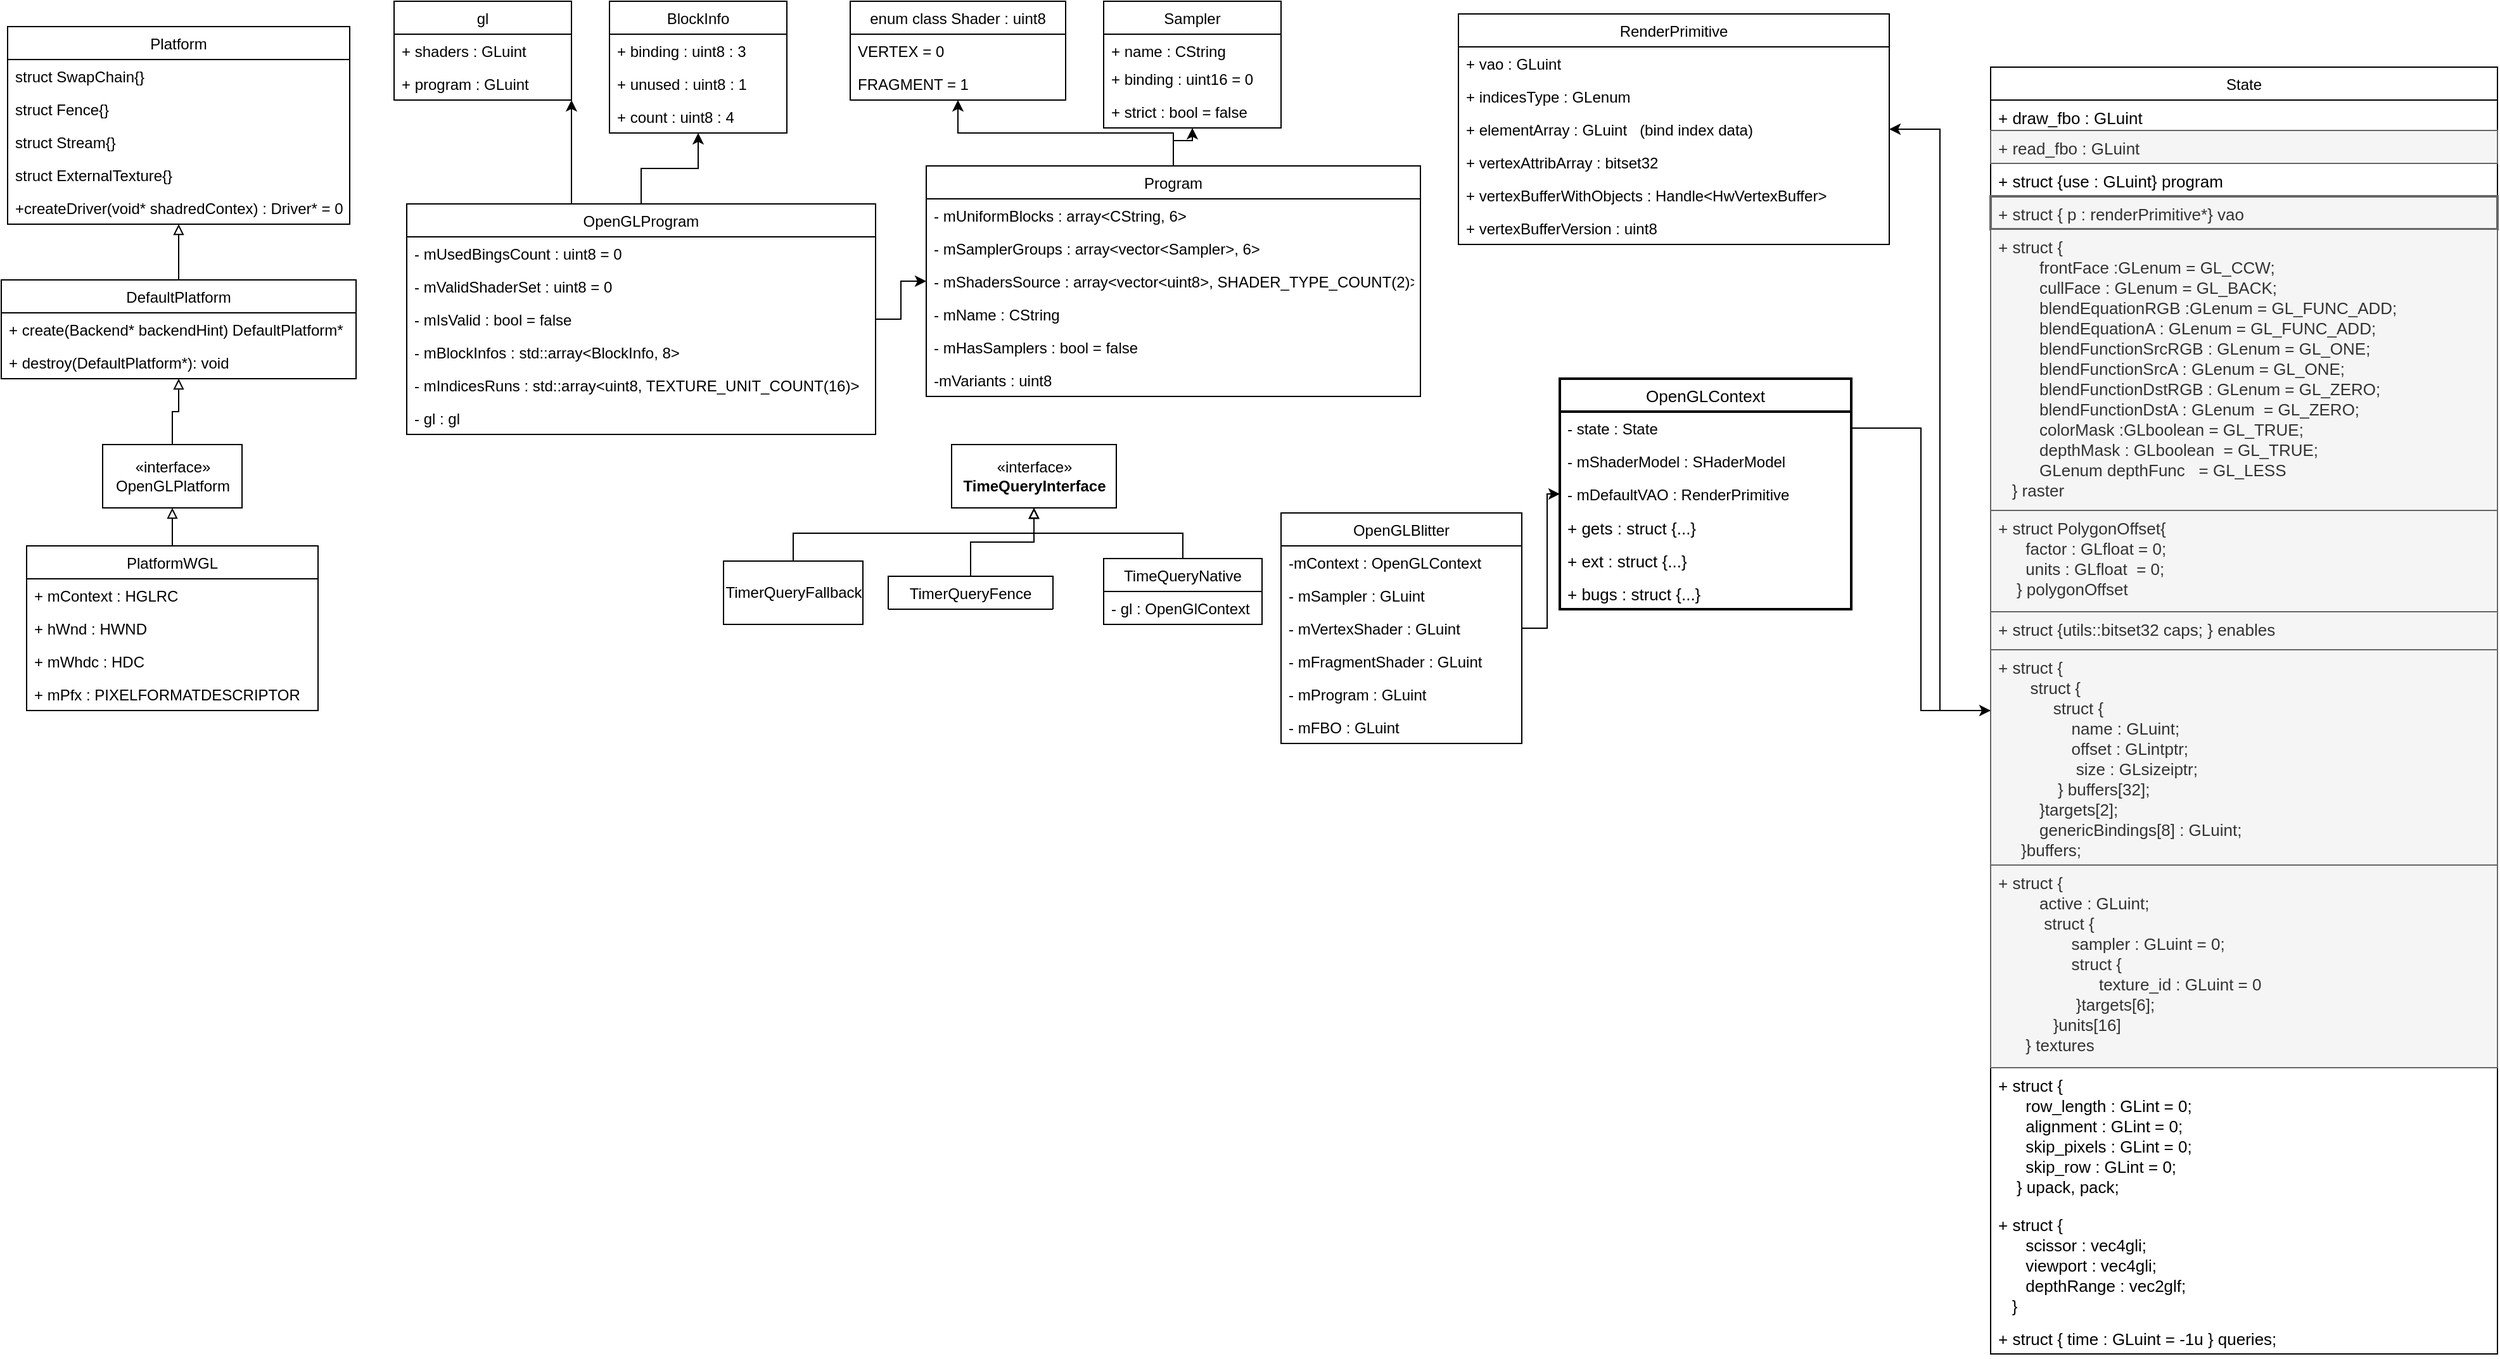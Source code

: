 <mxfile version="14.6.13" type="device"><diagram id="fX4jwfCCRDeup5B1McxO" name="第 1 页"><mxGraphModel dx="1196" dy="806" grid="1" gridSize="10" guides="1" tooltips="1" connect="1" arrows="1" fold="1" page="1" pageScale="1" pageWidth="1169" pageHeight="1654" math="0" shadow="0"><root><mxCell id="0"/><mxCell id="1" parent="0"/><mxCell id="PPBQxOH440pyN9JQNoUW-1" value="Platform" style="swimlane;fontStyle=0;childLayout=stackLayout;horizontal=1;startSize=26;fillColor=none;horizontalStack=0;resizeParent=1;resizeParentMax=0;resizeLast=0;collapsible=1;marginBottom=0;" parent="1" vertex="1"><mxGeometry x="35" y="30" width="270" height="156" as="geometry"/></mxCell><mxCell id="PPBQxOH440pyN9JQNoUW-2" value="struct SwapChain{}" style="text;strokeColor=none;fillColor=none;align=left;verticalAlign=top;spacingLeft=4;spacingRight=4;overflow=hidden;rotatable=0;points=[[0,0.5],[1,0.5]];portConstraint=eastwest;" parent="PPBQxOH440pyN9JQNoUW-1" vertex="1"><mxGeometry y="26" width="270" height="26" as="geometry"/></mxCell><mxCell id="PPBQxOH440pyN9JQNoUW-3" value="struct Fence{}" style="text;strokeColor=none;fillColor=none;align=left;verticalAlign=top;spacingLeft=4;spacingRight=4;overflow=hidden;rotatable=0;points=[[0,0.5],[1,0.5]];portConstraint=eastwest;" parent="PPBQxOH440pyN9JQNoUW-1" vertex="1"><mxGeometry y="52" width="270" height="26" as="geometry"/></mxCell><mxCell id="PPBQxOH440pyN9JQNoUW-4" value="struct Stream{}" style="text;strokeColor=none;fillColor=none;align=left;verticalAlign=top;spacingLeft=4;spacingRight=4;overflow=hidden;rotatable=0;points=[[0,0.5],[1,0.5]];portConstraint=eastwest;" parent="PPBQxOH440pyN9JQNoUW-1" vertex="1"><mxGeometry y="78" width="270" height="26" as="geometry"/></mxCell><mxCell id="PPBQxOH440pyN9JQNoUW-5" value="struct ExternalTexture{}" style="text;strokeColor=none;fillColor=none;align=left;verticalAlign=top;spacingLeft=4;spacingRight=4;overflow=hidden;rotatable=0;points=[[0,0.5],[1,0.5]];portConstraint=eastwest;" parent="PPBQxOH440pyN9JQNoUW-1" vertex="1"><mxGeometry y="104" width="270" height="26" as="geometry"/></mxCell><mxCell id="PPBQxOH440pyN9JQNoUW-13" value="+createDriver(void* shadredContex) : Driver* = 0" style="text;strokeColor=none;fillColor=none;align=left;verticalAlign=top;spacingLeft=4;spacingRight=4;overflow=hidden;rotatable=0;points=[[0,0.5],[1,0.5]];portConstraint=eastwest;" parent="PPBQxOH440pyN9JQNoUW-1" vertex="1"><mxGeometry y="130" width="270" height="26" as="geometry"/></mxCell><mxCell id="PPBQxOH440pyN9JQNoUW-11" style="edgeStyle=orthogonalEdgeStyle;rounded=0;orthogonalLoop=1;jettySize=auto;html=1;endArrow=block;endFill=0;" parent="1" source="PPBQxOH440pyN9JQNoUW-7" target="PPBQxOH440pyN9JQNoUW-1" edge="1"><mxGeometry relative="1" as="geometry"/></mxCell><mxCell id="PPBQxOH440pyN9JQNoUW-7" value="DefaultPlatform" style="swimlane;fontStyle=0;childLayout=stackLayout;horizontal=1;startSize=26;fillColor=none;horizontalStack=0;resizeParent=1;resizeParentMax=0;resizeLast=0;collapsible=1;marginBottom=0;" parent="1" vertex="1"><mxGeometry x="30" y="230" width="280" height="78" as="geometry"/></mxCell><mxCell id="PPBQxOH440pyN9JQNoUW-9" value="+ create(Backend* backendHint) DefaultPlatform*" style="text;strokeColor=none;fillColor=none;align=left;verticalAlign=top;spacingLeft=4;spacingRight=4;overflow=hidden;rotatable=0;points=[[0,0.5],[1,0.5]];portConstraint=eastwest;" parent="PPBQxOH440pyN9JQNoUW-7" vertex="1"><mxGeometry y="26" width="280" height="26" as="geometry"/></mxCell><mxCell id="PPBQxOH440pyN9JQNoUW-10" value="+ destroy(DefaultPlatform*): void" style="text;strokeColor=none;fillColor=none;align=left;verticalAlign=top;spacingLeft=4;spacingRight=4;overflow=hidden;rotatable=0;points=[[0,0.5],[1,0.5]];portConstraint=eastwest;" parent="PPBQxOH440pyN9JQNoUW-7" vertex="1"><mxGeometry y="52" width="280" height="26" as="geometry"/></mxCell><mxCell id="PPBQxOH440pyN9JQNoUW-19" style="edgeStyle=orthogonalEdgeStyle;rounded=0;orthogonalLoop=1;jettySize=auto;html=1;endArrow=block;endFill=0;" parent="1" source="PPBQxOH440pyN9JQNoUW-18" target="PPBQxOH440pyN9JQNoUW-7" edge="1"><mxGeometry relative="1" as="geometry"/></mxCell><mxCell id="PPBQxOH440pyN9JQNoUW-18" value="«interface»&lt;br&gt;OpenGLPlatform" style="html=1;" parent="1" vertex="1"><mxGeometry x="110" y="360" width="110" height="50" as="geometry"/></mxCell><mxCell id="PPBQxOH440pyN9JQNoUW-24" value="" style="edgeStyle=orthogonalEdgeStyle;rounded=0;orthogonalLoop=1;jettySize=auto;html=1;endArrow=block;endFill=0;" parent="1" source="PPBQxOH440pyN9JQNoUW-20" target="PPBQxOH440pyN9JQNoUW-18" edge="1"><mxGeometry relative="1" as="geometry"/></mxCell><mxCell id="PPBQxOH440pyN9JQNoUW-20" value="PlatformWGL" style="swimlane;fontStyle=0;childLayout=stackLayout;horizontal=1;startSize=26;fillColor=none;horizontalStack=0;resizeParent=1;resizeParentMax=0;resizeLast=0;collapsible=1;marginBottom=0;" parent="1" vertex="1"><mxGeometry x="50" y="440" width="230" height="130" as="geometry"/></mxCell><mxCell id="PPBQxOH440pyN9JQNoUW-21" value="+ mContext : HGLRC" style="text;strokeColor=none;fillColor=none;align=left;verticalAlign=top;spacingLeft=4;spacingRight=4;overflow=hidden;rotatable=0;points=[[0,0.5],[1,0.5]];portConstraint=eastwest;" parent="PPBQxOH440pyN9JQNoUW-20" vertex="1"><mxGeometry y="26" width="230" height="26" as="geometry"/></mxCell><mxCell id="PPBQxOH440pyN9JQNoUW-22" value="+ hWnd : HWND" style="text;strokeColor=none;fillColor=none;align=left;verticalAlign=top;spacingLeft=4;spacingRight=4;overflow=hidden;rotatable=0;points=[[0,0.5],[1,0.5]];portConstraint=eastwest;" parent="PPBQxOH440pyN9JQNoUW-20" vertex="1"><mxGeometry y="52" width="230" height="26" as="geometry"/></mxCell><mxCell id="PPBQxOH440pyN9JQNoUW-23" value="+ mWhdc : HDC" style="text;strokeColor=none;fillColor=none;align=left;verticalAlign=top;spacingLeft=4;spacingRight=4;overflow=hidden;rotatable=0;points=[[0,0.5],[1,0.5]];portConstraint=eastwest;" parent="PPBQxOH440pyN9JQNoUW-20" vertex="1"><mxGeometry y="78" width="230" height="26" as="geometry"/></mxCell><mxCell id="PPBQxOH440pyN9JQNoUW-25" value="+ mPfx : PIXELFORMATDESCRIPTOR" style="text;strokeColor=none;fillColor=none;align=left;verticalAlign=top;spacingLeft=4;spacingRight=4;overflow=hidden;rotatable=0;points=[[0,0.5],[1,0.5]];portConstraint=eastwest;" parent="PPBQxOH440pyN9JQNoUW-20" vertex="1"><mxGeometry y="104" width="230" height="26" as="geometry"/></mxCell><mxCell id="508LZlIP3bsUz4SIApg6-21" style="edgeStyle=orthogonalEdgeStyle;rounded=0;orthogonalLoop=1;jettySize=auto;html=1;" parent="1" source="508LZlIP3bsUz4SIApg6-1" target="508LZlIP3bsUz4SIApg6-6" edge="1"><mxGeometry relative="1" as="geometry"><Array as="points"><mxPoint x="440" y="179"/><mxPoint x="410" y="179"/></Array></mxGeometry></mxCell><mxCell id="508LZlIP3bsUz4SIApg6-22" style="edgeStyle=orthogonalEdgeStyle;rounded=0;orthogonalLoop=1;jettySize=auto;html=1;" parent="1" source="508LZlIP3bsUz4SIApg6-1" target="508LZlIP3bsUz4SIApg6-14" edge="1"><mxGeometry relative="1" as="geometry"/></mxCell><mxCell id="508LZlIP3bsUz4SIApg6-40" style="edgeStyle=orthogonalEdgeStyle;rounded=0;orthogonalLoop=1;jettySize=auto;html=1;" parent="1" source="508LZlIP3bsUz4SIApg6-1" target="508LZlIP3bsUz4SIApg6-27" edge="1"><mxGeometry relative="1" as="geometry"/></mxCell><mxCell id="508LZlIP3bsUz4SIApg6-1" value="OpenGLProgram" style="swimlane;fontStyle=0;childLayout=stackLayout;horizontal=1;startSize=26;fillColor=none;horizontalStack=0;resizeParent=1;resizeParentMax=0;resizeLast=0;collapsible=1;marginBottom=0;" parent="1" vertex="1"><mxGeometry x="350" y="170" width="370" height="182" as="geometry"/></mxCell><mxCell id="508LZlIP3bsUz4SIApg6-2" value="- mUsedBingsCount : uint8 = 0" style="text;strokeColor=none;fillColor=none;align=left;verticalAlign=top;spacingLeft=4;spacingRight=4;overflow=hidden;rotatable=0;points=[[0,0.5],[1,0.5]];portConstraint=eastwest;" parent="508LZlIP3bsUz4SIApg6-1" vertex="1"><mxGeometry y="26" width="370" height="26" as="geometry"/></mxCell><mxCell id="508LZlIP3bsUz4SIApg6-3" value="- mValidShaderSet : uint8 = 0" style="text;strokeColor=none;fillColor=none;align=left;verticalAlign=top;spacingLeft=4;spacingRight=4;overflow=hidden;rotatable=0;points=[[0,0.5],[1,0.5]];portConstraint=eastwest;" parent="508LZlIP3bsUz4SIApg6-1" vertex="1"><mxGeometry y="52" width="370" height="26" as="geometry"/></mxCell><mxCell id="508LZlIP3bsUz4SIApg6-4" value="- mIsValid : bool = false" style="text;strokeColor=none;fillColor=none;align=left;verticalAlign=top;spacingLeft=4;spacingRight=4;overflow=hidden;rotatable=0;points=[[0,0.5],[1,0.5]];portConstraint=eastwest;" parent="508LZlIP3bsUz4SIApg6-1" vertex="1"><mxGeometry y="78" width="370" height="26" as="geometry"/></mxCell><mxCell id="508LZlIP3bsUz4SIApg6-18" value="- mBlockInfos : std::array&lt;BlockInfo, 8&gt; " style="text;strokeColor=none;fillColor=none;align=left;verticalAlign=top;spacingLeft=4;spacingRight=4;overflow=hidden;rotatable=0;points=[[0,0.5],[1,0.5]];portConstraint=eastwest;" parent="508LZlIP3bsUz4SIApg6-1" vertex="1"><mxGeometry y="104" width="370" height="26" as="geometry"/></mxCell><mxCell id="508LZlIP3bsUz4SIApg6-19" value="- mIndicesRuns : std::array&lt;uint8, TEXTURE_UNIT_COUNT(16)&gt;" style="text;strokeColor=none;fillColor=none;align=left;verticalAlign=top;spacingLeft=4;spacingRight=4;overflow=hidden;rotatable=0;points=[[0,0.5],[1,0.5]];portConstraint=eastwest;" parent="508LZlIP3bsUz4SIApg6-1" vertex="1"><mxGeometry y="130" width="370" height="26" as="geometry"/></mxCell><mxCell id="508LZlIP3bsUz4SIApg6-20" value="- gl : gl" style="text;strokeColor=none;fillColor=none;align=left;verticalAlign=top;spacingLeft=4;spacingRight=4;overflow=hidden;rotatable=0;points=[[0,0.5],[1,0.5]];portConstraint=eastwest;" parent="508LZlIP3bsUz4SIApg6-1" vertex="1"><mxGeometry y="156" width="370" height="26" as="geometry"/></mxCell><mxCell id="508LZlIP3bsUz4SIApg6-6" value="gl" style="swimlane;fontStyle=0;childLayout=stackLayout;horizontal=1;startSize=26;fillColor=none;horizontalStack=0;resizeParent=1;resizeParentMax=0;resizeLast=0;collapsible=1;marginBottom=0;" parent="1" vertex="1"><mxGeometry x="340" y="10" width="140" height="78" as="geometry"/></mxCell><mxCell id="508LZlIP3bsUz4SIApg6-7" value="+ shaders : GLuint" style="text;strokeColor=none;fillColor=none;align=left;verticalAlign=top;spacingLeft=4;spacingRight=4;overflow=hidden;rotatable=0;points=[[0,0.5],[1,0.5]];portConstraint=eastwest;" parent="508LZlIP3bsUz4SIApg6-6" vertex="1"><mxGeometry y="26" width="140" height="26" as="geometry"/></mxCell><mxCell id="508LZlIP3bsUz4SIApg6-8" value="+ program : GLuint" style="text;strokeColor=none;fillColor=none;align=left;verticalAlign=top;spacingLeft=4;spacingRight=4;overflow=hidden;rotatable=0;points=[[0,0.5],[1,0.5]];portConstraint=eastwest;" parent="508LZlIP3bsUz4SIApg6-6" vertex="1"><mxGeometry y="52" width="140" height="26" as="geometry"/></mxCell><mxCell id="508LZlIP3bsUz4SIApg6-14" value="BlockInfo" style="swimlane;fontStyle=0;childLayout=stackLayout;horizontal=1;startSize=26;fillColor=none;horizontalStack=0;resizeParent=1;resizeParentMax=0;resizeLast=0;collapsible=1;marginBottom=0;" parent="1" vertex="1"><mxGeometry x="510" y="10" width="140" height="104" as="geometry"/></mxCell><mxCell id="508LZlIP3bsUz4SIApg6-15" value="+ binding : uint8 : 3" style="text;strokeColor=none;fillColor=none;align=left;verticalAlign=top;spacingLeft=4;spacingRight=4;overflow=hidden;rotatable=0;points=[[0,0.5],[1,0.5]];portConstraint=eastwest;" parent="508LZlIP3bsUz4SIApg6-14" vertex="1"><mxGeometry y="26" width="140" height="26" as="geometry"/></mxCell><mxCell id="508LZlIP3bsUz4SIApg6-16" value="+ unused : uint8 : 1" style="text;strokeColor=none;fillColor=none;align=left;verticalAlign=top;spacingLeft=4;spacingRight=4;overflow=hidden;rotatable=0;points=[[0,0.5],[1,0.5]];portConstraint=eastwest;" parent="508LZlIP3bsUz4SIApg6-14" vertex="1"><mxGeometry y="52" width="140" height="26" as="geometry"/></mxCell><mxCell id="508LZlIP3bsUz4SIApg6-17" value="+ count : uint8 : 4" style="text;strokeColor=none;fillColor=none;align=left;verticalAlign=top;spacingLeft=4;spacingRight=4;overflow=hidden;rotatable=0;points=[[0,0.5],[1,0.5]];portConstraint=eastwest;" parent="508LZlIP3bsUz4SIApg6-14" vertex="1"><mxGeometry y="78" width="140" height="26" as="geometry"/></mxCell><mxCell id="508LZlIP3bsUz4SIApg6-23" value="Sampler" style="swimlane;fontStyle=0;childLayout=stackLayout;horizontal=1;startSize=26;fillColor=none;horizontalStack=0;resizeParent=1;resizeParentMax=0;resizeLast=0;collapsible=1;marginBottom=0;" parent="1" vertex="1"><mxGeometry x="900" y="10" width="140" height="100" as="geometry"/></mxCell><mxCell id="508LZlIP3bsUz4SIApg6-24" value="+ name : CString" style="text;strokeColor=none;fillColor=none;align=left;verticalAlign=top;spacingLeft=4;spacingRight=4;overflow=hidden;rotatable=0;points=[[0,0.5],[1,0.5]];portConstraint=eastwest;" parent="508LZlIP3bsUz4SIApg6-23" vertex="1"><mxGeometry y="26" width="140" height="22" as="geometry"/></mxCell><mxCell id="508LZlIP3bsUz4SIApg6-25" value="+ binding : uint16 = 0" style="text;strokeColor=none;fillColor=none;align=left;verticalAlign=top;spacingLeft=4;spacingRight=4;overflow=hidden;rotatable=0;points=[[0,0.5],[1,0.5]];portConstraint=eastwest;" parent="508LZlIP3bsUz4SIApg6-23" vertex="1"><mxGeometry y="48" width="140" height="26" as="geometry"/></mxCell><mxCell id="508LZlIP3bsUz4SIApg6-26" value="+ strict : bool = false" style="text;strokeColor=none;fillColor=none;align=left;verticalAlign=top;spacingLeft=4;spacingRight=4;overflow=hidden;rotatable=0;points=[[0,0.5],[1,0.5]];portConstraint=eastwest;" parent="508LZlIP3bsUz4SIApg6-23" vertex="1"><mxGeometry y="74" width="140" height="26" as="geometry"/></mxCell><mxCell id="508LZlIP3bsUz4SIApg6-35" style="edgeStyle=orthogonalEdgeStyle;rounded=0;orthogonalLoop=1;jettySize=auto;html=1;" parent="1" source="508LZlIP3bsUz4SIApg6-27" target="508LZlIP3bsUz4SIApg6-31" edge="1"><mxGeometry relative="1" as="geometry"/></mxCell><mxCell id="508LZlIP3bsUz4SIApg6-36" style="edgeStyle=orthogonalEdgeStyle;rounded=0;orthogonalLoop=1;jettySize=auto;html=1;" parent="1" source="508LZlIP3bsUz4SIApg6-27" target="508LZlIP3bsUz4SIApg6-23" edge="1"><mxGeometry relative="1" as="geometry"/></mxCell><mxCell id="508LZlIP3bsUz4SIApg6-27" value="Program" style="swimlane;fontStyle=0;childLayout=stackLayout;horizontal=1;startSize=26;fillColor=none;horizontalStack=0;resizeParent=1;resizeParentMax=0;resizeLast=0;collapsible=1;marginBottom=0;" parent="1" vertex="1"><mxGeometry x="760" y="140" width="390" height="182" as="geometry"/></mxCell><mxCell id="508LZlIP3bsUz4SIApg6-28" value="- mUniformBlocks : array&lt;CString, 6&gt;" style="text;strokeColor=none;fillColor=none;align=left;verticalAlign=top;spacingLeft=4;spacingRight=4;overflow=hidden;rotatable=0;points=[[0,0.5],[1,0.5]];portConstraint=eastwest;" parent="508LZlIP3bsUz4SIApg6-27" vertex="1"><mxGeometry y="26" width="390" height="26" as="geometry"/></mxCell><mxCell id="508LZlIP3bsUz4SIApg6-29" value="- mSamplerGroups : array&lt;vector&lt;Sampler&gt;, 6&gt;" style="text;strokeColor=none;fillColor=none;align=left;verticalAlign=top;spacingLeft=4;spacingRight=4;overflow=hidden;rotatable=0;points=[[0,0.5],[1,0.5]];portConstraint=eastwest;" parent="508LZlIP3bsUz4SIApg6-27" vertex="1"><mxGeometry y="52" width="390" height="26" as="geometry"/></mxCell><mxCell id="508LZlIP3bsUz4SIApg6-30" value="- mShadersSource : array&lt;vector&lt;uint8&gt;, SHADER_TYPE_COUNT(2)&gt;" style="text;strokeColor=none;fillColor=none;align=left;verticalAlign=top;spacingLeft=4;spacingRight=4;overflow=hidden;rotatable=0;points=[[0,0.5],[1,0.5]];portConstraint=eastwest;" parent="508LZlIP3bsUz4SIApg6-27" vertex="1"><mxGeometry y="78" width="390" height="26" as="geometry"/></mxCell><mxCell id="508LZlIP3bsUz4SIApg6-37" value="- mName : CString" style="text;strokeColor=none;fillColor=none;align=left;verticalAlign=top;spacingLeft=4;spacingRight=4;overflow=hidden;rotatable=0;points=[[0,0.5],[1,0.5]];portConstraint=eastwest;" parent="508LZlIP3bsUz4SIApg6-27" vertex="1"><mxGeometry y="104" width="390" height="26" as="geometry"/></mxCell><mxCell id="508LZlIP3bsUz4SIApg6-39" value="- mHasSamplers : bool = false" style="text;strokeColor=none;fillColor=none;align=left;verticalAlign=top;spacingLeft=4;spacingRight=4;overflow=hidden;rotatable=0;points=[[0,0.5],[1,0.5]];portConstraint=eastwest;" parent="508LZlIP3bsUz4SIApg6-27" vertex="1"><mxGeometry y="130" width="390" height="26" as="geometry"/></mxCell><mxCell id="508LZlIP3bsUz4SIApg6-38" value="-mVariants : uint8" style="text;strokeColor=none;fillColor=none;align=left;verticalAlign=top;spacingLeft=4;spacingRight=4;overflow=hidden;rotatable=0;points=[[0,0.5],[1,0.5]];portConstraint=eastwest;" parent="508LZlIP3bsUz4SIApg6-27" vertex="1"><mxGeometry y="156" width="390" height="26" as="geometry"/></mxCell><mxCell id="508LZlIP3bsUz4SIApg6-31" value="enum class Shader : uint8" style="swimlane;fontStyle=0;childLayout=stackLayout;horizontal=1;startSize=26;fillColor=none;horizontalStack=0;resizeParent=1;resizeParentMax=0;resizeLast=0;collapsible=1;marginBottom=0;" parent="1" vertex="1"><mxGeometry x="700" y="10" width="170" height="78" as="geometry"/></mxCell><mxCell id="508LZlIP3bsUz4SIApg6-32" value="VERTEX = 0" style="text;strokeColor=none;fillColor=none;align=left;verticalAlign=top;spacingLeft=4;spacingRight=4;overflow=hidden;rotatable=0;points=[[0,0.5],[1,0.5]];portConstraint=eastwest;" parent="508LZlIP3bsUz4SIApg6-31" vertex="1"><mxGeometry y="26" width="170" height="26" as="geometry"/></mxCell><mxCell id="508LZlIP3bsUz4SIApg6-33" value="FRAGMENT = 1" style="text;strokeColor=none;fillColor=none;align=left;verticalAlign=top;spacingLeft=4;spacingRight=4;overflow=hidden;rotatable=0;points=[[0,0.5],[1,0.5]];portConstraint=eastwest;" parent="508LZlIP3bsUz4SIApg6-31" vertex="1"><mxGeometry y="52" width="170" height="26" as="geometry"/></mxCell><mxCell id="508LZlIP3bsUz4SIApg6-41" value="RenderPrimitive" style="swimlane;fontStyle=0;childLayout=stackLayout;horizontal=1;startSize=26;fillColor=none;horizontalStack=0;resizeParent=1;resizeParentMax=0;resizeLast=0;collapsible=1;marginBottom=0;" parent="1" vertex="1"><mxGeometry x="1180" y="20" width="340" height="182" as="geometry"/></mxCell><mxCell id="508LZlIP3bsUz4SIApg6-42" value="+ vao : GLuint" style="text;strokeColor=none;fillColor=none;align=left;verticalAlign=top;spacingLeft=4;spacingRight=4;overflow=hidden;rotatable=0;points=[[0,0.5],[1,0.5]];portConstraint=eastwest;" parent="508LZlIP3bsUz4SIApg6-41" vertex="1"><mxGeometry y="26" width="340" height="26" as="geometry"/></mxCell><mxCell id="508LZlIP3bsUz4SIApg6-43" value="+ indicesType : GLenum" style="text;strokeColor=none;fillColor=none;align=left;verticalAlign=top;spacingLeft=4;spacingRight=4;overflow=hidden;rotatable=0;points=[[0,0.5],[1,0.5]];portConstraint=eastwest;" parent="508LZlIP3bsUz4SIApg6-41" vertex="1"><mxGeometry y="52" width="340" height="26" as="geometry"/></mxCell><mxCell id="e2Mg-DxJ3gjCYcGvBRC_-2" value="+ elementArray : GLuint   (bind index data)" style="text;strokeColor=none;fillColor=none;align=left;verticalAlign=top;spacingLeft=4;spacingRight=4;overflow=hidden;rotatable=0;points=[[0,0.5],[1,0.5]];portConstraint=eastwest;" parent="508LZlIP3bsUz4SIApg6-41" vertex="1"><mxGeometry y="78" width="340" height="26" as="geometry"/></mxCell><mxCell id="e2Mg-DxJ3gjCYcGvBRC_-1" value="+ vertexAttribArray : bitset32" style="text;strokeColor=none;fillColor=none;align=left;verticalAlign=top;spacingLeft=4;spacingRight=4;overflow=hidden;rotatable=0;points=[[0,0.5],[1,0.5]];portConstraint=eastwest;" parent="508LZlIP3bsUz4SIApg6-41" vertex="1"><mxGeometry y="104" width="340" height="26" as="geometry"/></mxCell><mxCell id="508LZlIP3bsUz4SIApg6-44" value="+ vertexBufferWithObjects : Handle&lt;HwVertexBuffer&gt;" style="text;strokeColor=none;fillColor=none;align=left;verticalAlign=top;spacingLeft=4;spacingRight=4;overflow=hidden;rotatable=0;points=[[0,0.5],[1,0.5]];portConstraint=eastwest;" parent="508LZlIP3bsUz4SIApg6-41" vertex="1"><mxGeometry y="130" width="340" height="26" as="geometry"/></mxCell><mxCell id="e2Mg-DxJ3gjCYcGvBRC_-3" value="+ vertexBufferVersion : uint8" style="text;strokeColor=none;fillColor=none;align=left;verticalAlign=top;spacingLeft=4;spacingRight=4;overflow=hidden;rotatable=0;points=[[0,0.5],[1,0.5]];portConstraint=eastwest;" parent="508LZlIP3bsUz4SIApg6-41" vertex="1"><mxGeometry y="156" width="340" height="26" as="geometry"/></mxCell><mxCell id="lWtqwH6RzPDwr2DaPx_4-20" style="edgeStyle=orthogonalEdgeStyle;rounded=0;orthogonalLoop=1;jettySize=auto;html=1;fontSize=13;" parent="1" source="lWtqwH6RzPDwr2DaPx_4-5" target="508LZlIP3bsUz4SIApg6-41" edge="1"><mxGeometry relative="1" as="geometry"/></mxCell><mxCell id="lWtqwH6RzPDwr2DaPx_4-5" value="State" style="swimlane;fontStyle=0;childLayout=stackLayout;horizontal=1;startSize=26;fillColor=none;horizontalStack=0;resizeParent=1;resizeParentMax=0;resizeLast=0;collapsible=1;marginBottom=0;" parent="1" vertex="1"><mxGeometry x="1600" y="62" width="400" height="1016" as="geometry"><mxRectangle x="1600" y="62" width="86" height="26" as="alternateBounds"/></mxGeometry></mxCell><mxCell id="lWtqwH6RzPDwr2DaPx_4-6" value="+ draw_fbo : GLuint" style="text;align=left;verticalAlign=top;spacingLeft=4;spacingRight=4;overflow=hidden;rotatable=0;points=[[0,0.5],[1,0.5]];portConstraint=eastwest;fontSize=13;" parent="lWtqwH6RzPDwr2DaPx_4-5" vertex="1"><mxGeometry y="26" width="400" height="24" as="geometry"/></mxCell><mxCell id="lWtqwH6RzPDwr2DaPx_4-9" value="+ read_fbo : GLuint" style="text;align=left;verticalAlign=top;spacingLeft=4;spacingRight=4;overflow=hidden;rotatable=0;points=[[0,0.5],[1,0.5]];portConstraint=eastwest;fontSize=13;fillColor=#f5f5f5;strokeColor=#666666;fontColor=#333333;" parent="lWtqwH6RzPDwr2DaPx_4-5" vertex="1"><mxGeometry y="50" width="400" height="26" as="geometry"/></mxCell><mxCell id="lWtqwH6RzPDwr2DaPx_4-12" value="+ struct {use : GLuint} program" style="text;strokeColor=none;fillColor=none;align=left;verticalAlign=top;spacingLeft=4;spacingRight=4;overflow=hidden;rotatable=0;points=[[0,0.5],[1,0.5]];portConstraint=eastwest;fontSize=13;" parent="lWtqwH6RzPDwr2DaPx_4-5" vertex="1"><mxGeometry y="76" width="400" height="26" as="geometry"/></mxCell><mxCell id="lWtqwH6RzPDwr2DaPx_4-11" value="+ struct { p : renderPrimitive*} vao" style="text;strokeColor=#666666;fillColor=#f5f5f5;align=left;verticalAlign=top;spacingLeft=4;spacingRight=4;overflow=hidden;rotatable=0;points=[[0,0.5],[1,0.5]];portConstraint=eastwest;fontSize=13;strokeWidth=2;fontColor=#333333;" parent="lWtqwH6RzPDwr2DaPx_4-5" vertex="1"><mxGeometry y="102" width="400" height="26" as="geometry"/></mxCell><mxCell id="lWtqwH6RzPDwr2DaPx_4-14" value="+ struct {&#10;         frontFace :GLenum = GL_CCW;&#10;         cullFace : GLenum = GL_BACK;&#10;         blendEquationRGB :GLenum = GL_FUNC_ADD;&#10;         blendEquationA : GLenum = GL_FUNC_ADD;&#10;         blendFunctionSrcRGB : GLenum = GL_ONE;&#10;         blendFunctionSrcA : GLenum = GL_ONE;&#10;         blendFunctionDstRGB : GLenum = GL_ZERO;&#10;         blendFunctionDstA : GLenum  = GL_ZERO;&#10;         colorMask :GLboolean = GL_TRUE;&#10;         depthMask : GLboolean  = GL_TRUE;&#10;         GLenum depthFunc   = GL_LESS&#10;   } raster" style="text;strokeColor=#666666;fillColor=#f5f5f5;align=left;verticalAlign=top;spacingLeft=4;spacingRight=4;overflow=hidden;rotatable=0;points=[[0,0.5],[1,0.5]];portConstraint=eastwest;fontSize=13;fontColor=#333333;" parent="lWtqwH6RzPDwr2DaPx_4-5" vertex="1"><mxGeometry y="128" width="400" height="222" as="geometry"/></mxCell><mxCell id="lWtqwH6RzPDwr2DaPx_4-7" value="+ struct PolygonOffset{&#10;      factor : GLfloat = 0;&#10;      units : GLfloat  = 0;&#10;    } polygonOffset" style="text;strokeColor=#666666;fillColor=#f5f5f5;align=left;verticalAlign=top;spacingLeft=4;spacingRight=4;overflow=hidden;rotatable=0;points=[[0,0.5],[1,0.5]];portConstraint=eastwest;fontSize=13;fontColor=#333333;" parent="lWtqwH6RzPDwr2DaPx_4-5" vertex="1"><mxGeometry y="350" width="400" height="80" as="geometry"/></mxCell><mxCell id="lWtqwH6RzPDwr2DaPx_4-8" value="+ struct {utils::bitset32 caps; } enables" style="text;align=left;verticalAlign=top;spacingLeft=4;spacingRight=4;overflow=hidden;rotatable=0;points=[[0,0.5],[1,0.5]];portConstraint=eastwest;fontSize=13;fillColor=#f5f5f5;strokeColor=#666666;fontColor=#333333;" parent="lWtqwH6RzPDwr2DaPx_4-5" vertex="1"><mxGeometry y="430" width="400" height="30" as="geometry"/></mxCell><mxCell id="lWtqwH6RzPDwr2DaPx_4-15" value="+ struct {&#10;       struct {&#10;            struct {&#10;                name : GLuint;&#10;                offset : GLintptr;&#10;                 size : GLsizeiptr;&#10;             } buffers[32];&#10;         }targets[2];&#10;         genericBindings[8] : GLuint;&#10;     }buffers; " style="text;strokeColor=#666666;fillColor=#f5f5f5;align=left;verticalAlign=top;spacingLeft=4;spacingRight=4;overflow=hidden;rotatable=0;points=[[0,0.5],[1,0.5]];portConstraint=eastwest;fontSize=13;fontColor=#333333;" parent="lWtqwH6RzPDwr2DaPx_4-5" vertex="1"><mxGeometry y="460" width="400" height="170" as="geometry"/></mxCell><mxCell id="lWtqwH6RzPDwr2DaPx_4-16" value="+ struct {&#10;         active : GLuint;&#10;          struct {&#10;                sampler : GLuint = 0;&#10;                struct {&#10;                      texture_id : GLuint = 0&#10;                 }targets[6];&#10;            }units[16]&#10;      } textures      " style="text;strokeColor=#666666;fillColor=#f5f5f5;align=left;verticalAlign=top;spacingLeft=4;spacingRight=4;overflow=hidden;rotatable=0;points=[[0,0.5],[1,0.5]];portConstraint=eastwest;fontSize=13;fontColor=#333333;" parent="lWtqwH6RzPDwr2DaPx_4-5" vertex="1"><mxGeometry y="630" width="400" height="160" as="geometry"/></mxCell><mxCell id="lWtqwH6RzPDwr2DaPx_4-17" value="+ struct {&#10;      row_length : GLint = 0;&#10;      alignment : GLint = 0;&#10;      skip_pixels : GLint = 0;&#10;      skip_row : GLint = 0;&#10;    } upack, pack;" style="text;strokeColor=none;fillColor=none;align=left;verticalAlign=top;spacingLeft=4;spacingRight=4;overflow=hidden;rotatable=0;points=[[0,0.5],[1,0.5]];portConstraint=eastwest;fontSize=13;" parent="lWtqwH6RzPDwr2DaPx_4-5" vertex="1"><mxGeometry y="790" width="400" height="110" as="geometry"/></mxCell><mxCell id="lWtqwH6RzPDwr2DaPx_4-18" value="+ struct {&#10;      scissor : vec4gli;&#10;      viewport : vec4gli;&#10;      depthRange : vec2glf;&#10;   }" style="text;strokeColor=none;fillColor=none;align=left;verticalAlign=top;spacingLeft=4;spacingRight=4;overflow=hidden;rotatable=0;points=[[0,0.5],[1,0.5]];portConstraint=eastwest;fontSize=13;" parent="lWtqwH6RzPDwr2DaPx_4-5" vertex="1"><mxGeometry y="900" width="400" height="90" as="geometry"/></mxCell><mxCell id="lWtqwH6RzPDwr2DaPx_4-19" value="+ struct { time : GLuint = -1u } queries;" style="text;strokeColor=none;fillColor=none;align=left;verticalAlign=top;spacingLeft=4;spacingRight=4;overflow=hidden;rotatable=0;points=[[0,0.5],[1,0.5]];portConstraint=eastwest;fontSize=13;" parent="lWtqwH6RzPDwr2DaPx_4-5" vertex="1"><mxGeometry y="990" width="400" height="26" as="geometry"/></mxCell><mxCell id="lWtqwH6RzPDwr2DaPx_4-26" value="OpenGLContext" style="swimlane;fontStyle=0;childLayout=stackLayout;horizontal=1;startSize=26;fillColor=none;horizontalStack=0;resizeParent=1;resizeParentMax=0;resizeLast=0;collapsible=1;marginBottom=0;strokeWidth=2;fontSize=13;" parent="1" vertex="1"><mxGeometry x="1260" y="308" width="230" height="182" as="geometry"/></mxCell><mxCell id="lWtqwH6RzPDwr2DaPx_4-27" value="- state : State" style="text;strokeColor=none;fillColor=none;align=left;verticalAlign=top;spacingLeft=4;spacingRight=4;overflow=hidden;rotatable=0;points=[[0,0.5],[1,0.5]];portConstraint=eastwest;" parent="lWtqwH6RzPDwr2DaPx_4-26" vertex="1"><mxGeometry y="26" width="230" height="26" as="geometry"/></mxCell><mxCell id="lWtqwH6RzPDwr2DaPx_4-28" value="- mShaderModel : SHaderModel" style="text;strokeColor=none;fillColor=none;align=left;verticalAlign=top;spacingLeft=4;spacingRight=4;overflow=hidden;rotatable=0;points=[[0,0.5],[1,0.5]];portConstraint=eastwest;" parent="lWtqwH6RzPDwr2DaPx_4-26" vertex="1"><mxGeometry y="52" width="230" height="26" as="geometry"/></mxCell><mxCell id="lWtqwH6RzPDwr2DaPx_4-29" value="- mDefaultVAO : RenderPrimitive" style="text;strokeColor=none;fillColor=none;align=left;verticalAlign=top;spacingLeft=4;spacingRight=4;overflow=hidden;rotatable=0;points=[[0,0.5],[1,0.5]];portConstraint=eastwest;" parent="lWtqwH6RzPDwr2DaPx_4-26" vertex="1"><mxGeometry y="78" width="230" height="26" as="geometry"/></mxCell><mxCell id="lWtqwH6RzPDwr2DaPx_4-31" value="+ gets : struct {...} " style="text;strokeColor=none;fillColor=none;align=left;verticalAlign=top;spacingLeft=4;spacingRight=4;overflow=hidden;rotatable=0;points=[[0,0.5],[1,0.5]];portConstraint=eastwest;fontSize=13;" parent="lWtqwH6RzPDwr2DaPx_4-26" vertex="1"><mxGeometry y="104" width="230" height="26" as="geometry"/></mxCell><mxCell id="lWtqwH6RzPDwr2DaPx_4-33" value="+ ext : struct {...}" style="text;strokeColor=none;fillColor=none;align=left;verticalAlign=top;spacingLeft=4;spacingRight=4;overflow=hidden;rotatable=0;points=[[0,0.5],[1,0.5]];portConstraint=eastwest;fontSize=13;" parent="lWtqwH6RzPDwr2DaPx_4-26" vertex="1"><mxGeometry y="130" width="230" height="26" as="geometry"/></mxCell><mxCell id="lWtqwH6RzPDwr2DaPx_4-32" value="+ bugs : struct {...}" style="text;strokeColor=none;fillColor=none;align=left;verticalAlign=top;spacingLeft=4;spacingRight=4;overflow=hidden;rotatable=0;points=[[0,0.5],[1,0.5]];portConstraint=eastwest;fontSize=13;" parent="lWtqwH6RzPDwr2DaPx_4-26" vertex="1"><mxGeometry y="156" width="230" height="26" as="geometry"/></mxCell><mxCell id="lWtqwH6RzPDwr2DaPx_4-30" style="edgeStyle=orthogonalEdgeStyle;rounded=0;orthogonalLoop=1;jettySize=auto;html=1;fontSize=13;" parent="1" source="lWtqwH6RzPDwr2DaPx_4-27" target="lWtqwH6RzPDwr2DaPx_4-5" edge="1"><mxGeometry relative="1" as="geometry"/></mxCell><mxCell id="VcqIpCR3EUcZJFg082L2-8" style="edgeStyle=orthogonalEdgeStyle;rounded=0;orthogonalLoop=1;jettySize=auto;html=1;" parent="1" source="VcqIpCR3EUcZJFg082L2-1" target="lWtqwH6RzPDwr2DaPx_4-26" edge="1"><mxGeometry relative="1" as="geometry"/></mxCell><mxCell id="VcqIpCR3EUcZJFg082L2-1" value="OpenGLBlitter" style="swimlane;fontStyle=0;childLayout=stackLayout;horizontal=1;startSize=26;fillColor=none;horizontalStack=0;resizeParent=1;resizeParentMax=0;resizeLast=0;collapsible=1;marginBottom=0;" parent="1" vertex="1"><mxGeometry x="1040" y="414" width="190" height="182" as="geometry"/></mxCell><mxCell id="VcqIpCR3EUcZJFg082L2-2" value="-mContext : OpenGLContext" style="text;strokeColor=none;fillColor=none;align=left;verticalAlign=top;spacingLeft=4;spacingRight=4;overflow=hidden;rotatable=0;points=[[0,0.5],[1,0.5]];portConstraint=eastwest;" parent="VcqIpCR3EUcZJFg082L2-1" vertex="1"><mxGeometry y="26" width="190" height="26" as="geometry"/></mxCell><mxCell id="VcqIpCR3EUcZJFg082L2-3" value="- mSampler : GLuint" style="text;strokeColor=none;fillColor=none;align=left;verticalAlign=top;spacingLeft=4;spacingRight=4;overflow=hidden;rotatable=0;points=[[0,0.5],[1,0.5]];portConstraint=eastwest;" parent="VcqIpCR3EUcZJFg082L2-1" vertex="1"><mxGeometry y="52" width="190" height="26" as="geometry"/></mxCell><mxCell id="VcqIpCR3EUcZJFg082L2-4" value="- mVertexShader : GLuint" style="text;strokeColor=none;fillColor=none;align=left;verticalAlign=top;spacingLeft=4;spacingRight=4;overflow=hidden;rotatable=0;points=[[0,0.5],[1,0.5]];portConstraint=eastwest;" parent="VcqIpCR3EUcZJFg082L2-1" vertex="1"><mxGeometry y="78" width="190" height="26" as="geometry"/></mxCell><mxCell id="VcqIpCR3EUcZJFg082L2-6" value="- mFragmentShader : GLuint" style="text;strokeColor=none;fillColor=none;align=left;verticalAlign=top;spacingLeft=4;spacingRight=4;overflow=hidden;rotatable=0;points=[[0,0.5],[1,0.5]];portConstraint=eastwest;" parent="VcqIpCR3EUcZJFg082L2-1" vertex="1"><mxGeometry y="104" width="190" height="26" as="geometry"/></mxCell><mxCell id="VcqIpCR3EUcZJFg082L2-7" value="- mProgram : GLuint" style="text;strokeColor=none;fillColor=none;align=left;verticalAlign=top;spacingLeft=4;spacingRight=4;overflow=hidden;rotatable=0;points=[[0,0.5],[1,0.5]];portConstraint=eastwest;" parent="VcqIpCR3EUcZJFg082L2-1" vertex="1"><mxGeometry y="130" width="190" height="26" as="geometry"/></mxCell><mxCell id="VcqIpCR3EUcZJFg082L2-5" value="- mFBO : GLuint" style="text;strokeColor=none;fillColor=none;align=left;verticalAlign=top;spacingLeft=4;spacingRight=4;overflow=hidden;rotatable=0;points=[[0,0.5],[1,0.5]];portConstraint=eastwest;" parent="VcqIpCR3EUcZJFg082L2-1" vertex="1"><mxGeometry y="156" width="190" height="26" as="geometry"/></mxCell><mxCell id="6rhWEZg-QFVUlOdzSzSF-1" value="«interface»&lt;br&gt;&lt;b&gt;TimeQueryInterface&lt;/b&gt;" style="html=1;" parent="1" vertex="1"><mxGeometry x="780" y="360" width="130" height="50" as="geometry"/></mxCell><mxCell id="zuq7f_wED1bnYXYL6SWM-17" style="edgeStyle=orthogonalEdgeStyle;rounded=0;orthogonalLoop=1;jettySize=auto;html=1;endArrow=block;endFill=0;" edge="1" parent="1" source="6rhWEZg-QFVUlOdzSzSF-7" target="6rhWEZg-QFVUlOdzSzSF-1"><mxGeometry relative="1" as="geometry"/></mxCell><mxCell id="6rhWEZg-QFVUlOdzSzSF-7" value="TimeQueryNative" style="swimlane;fontStyle=0;childLayout=stackLayout;horizontal=1;startSize=26;fillColor=none;horizontalStack=0;resizeParent=1;resizeParentMax=0;resizeLast=0;collapsible=1;marginBottom=0;" parent="1" vertex="1"><mxGeometry x="900" y="450" width="125" height="52" as="geometry"/></mxCell><mxCell id="6rhWEZg-QFVUlOdzSzSF-8" value="- gl : OpenGlContext" style="text;strokeColor=none;fillColor=none;align=left;verticalAlign=top;spacingLeft=4;spacingRight=4;overflow=hidden;rotatable=0;points=[[0,0.5],[1,0.5]];portConstraint=eastwest;" parent="6rhWEZg-QFVUlOdzSzSF-7" vertex="1"><mxGeometry y="26" width="125" height="26" as="geometry"/></mxCell><mxCell id="zuq7f_wED1bnYXYL6SWM-16" style="edgeStyle=orthogonalEdgeStyle;rounded=0;orthogonalLoop=1;jettySize=auto;html=1;endArrow=block;endFill=0;" edge="1" parent="1" source="zuq7f_wED1bnYXYL6SWM-5" target="6rhWEZg-QFVUlOdzSzSF-1"><mxGeometry relative="1" as="geometry"/></mxCell><mxCell id="zuq7f_wED1bnYXYL6SWM-5" value="TimerQueryFence" style="swimlane;fontStyle=0;childLayout=stackLayout;horizontal=1;startSize=26;fillColor=none;horizontalStack=0;resizeParent=1;resizeParentMax=0;resizeLast=0;collapsible=1;marginBottom=0;" vertex="1" collapsed="1" parent="1"><mxGeometry x="730" y="464" width="130" height="26" as="geometry"><mxRectangle x="670" y="440" width="220" height="208" as="alternateBounds"/></mxGeometry></mxCell><mxCell id="zuq7f_wED1bnYXYL6SWM-6" value="- mPlatform : OpenGLPlantform" style="text;strokeColor=none;fillColor=none;align=left;verticalAlign=top;spacingLeft=4;spacingRight=4;overflow=hidden;rotatable=0;points=[[0,0.5],[1,0.5]];portConstraint=eastwest;" vertex="1" parent="zuq7f_wED1bnYXYL6SWM-5"><mxGeometry y="26" width="130" height="26" as="geometry"/></mxCell><mxCell id="zuq7f_wED1bnYXYL6SWM-7" value="- mThread : std::thread" style="text;strokeColor=none;fillColor=none;align=left;verticalAlign=top;spacingLeft=4;spacingRight=4;overflow=hidden;rotatable=0;points=[[0,0.5],[1,0.5]];portConstraint=eastwest;" vertex="1" parent="zuq7f_wED1bnYXYL6SWM-5"><mxGeometry y="52" width="130" height="26" as="geometry"/></mxCell><mxCell id="zuq7f_wED1bnYXYL6SWM-9" value="- mLock : std::Mutex" style="text;strokeColor=none;fillColor=none;align=left;verticalAlign=top;spacingLeft=4;spacingRight=4;overflow=hidden;rotatable=0;points=[[0,0.5],[1,0.5]];portConstraint=eastwest;" vertex="1" parent="zuq7f_wED1bnYXYL6SWM-5"><mxGeometry y="78" width="130" height="26" as="geometry"/></mxCell><mxCell id="zuq7f_wED1bnYXYL6SWM-10" value="- mCondition : std::condition_variable" style="text;strokeColor=none;fillColor=none;align=left;verticalAlign=top;spacingLeft=4;spacingRight=4;overflow=hidden;rotatable=0;points=[[0,0.5],[1,0.5]];portConstraint=eastwest;" vertex="1" parent="zuq7f_wED1bnYXYL6SWM-5"><mxGeometry y="104" width="130" height="26" as="geometry"/></mxCell><mxCell id="zuq7f_wED1bnYXYL6SWM-8" value="- mQueue : std::vector&lt;Job&gt;" style="text;strokeColor=none;fillColor=none;align=left;verticalAlign=top;spacingLeft=4;spacingRight=4;overflow=hidden;rotatable=0;points=[[0,0.5],[1,0.5]];portConstraint=eastwest;" vertex="1" parent="zuq7f_wED1bnYXYL6SWM-5"><mxGeometry y="130" width="130" height="26" as="geometry"/></mxCell><mxCell id="zuq7f_wED1bnYXYL6SWM-13" value="- mExitRequestd : bool = false" style="text;strokeColor=none;fillColor=none;align=left;verticalAlign=top;spacingLeft=4;spacingRight=4;overflow=hidden;rotatable=0;points=[[0,0.5],[1,0.5]];portConstraint=eastwest;" vertex="1" parent="zuq7f_wED1bnYXYL6SWM-5"><mxGeometry y="156" width="130" height="26" as="geometry"/></mxCell><mxCell id="zuq7f_wED1bnYXYL6SWM-12" value="- mActiveQuery : GLTimeQuery*" style="text;strokeColor=none;fillColor=none;align=left;verticalAlign=top;spacingLeft=4;spacingRight=4;overflow=hidden;rotatable=0;points=[[0,0.5],[1,0.5]];portConstraint=eastwest;" vertex="1" parent="zuq7f_wED1bnYXYL6SWM-5"><mxGeometry y="182" width="130" height="26" as="geometry"/></mxCell><mxCell id="zuq7f_wED1bnYXYL6SWM-15" style="edgeStyle=orthogonalEdgeStyle;rounded=0;orthogonalLoop=1;jettySize=auto;html=1;endArrow=block;endFill=0;" edge="1" parent="1" source="zuq7f_wED1bnYXYL6SWM-14" target="6rhWEZg-QFVUlOdzSzSF-1"><mxGeometry relative="1" as="geometry"><Array as="points"><mxPoint x="655" y="430"/><mxPoint x="845" y="430"/></Array></mxGeometry></mxCell><mxCell id="zuq7f_wED1bnYXYL6SWM-14" value="TimerQueryFallback" style="html=1;" vertex="1" parent="1"><mxGeometry x="600" y="452" width="110" height="50" as="geometry"/></mxCell></root></mxGraphModel></diagram></mxfile>